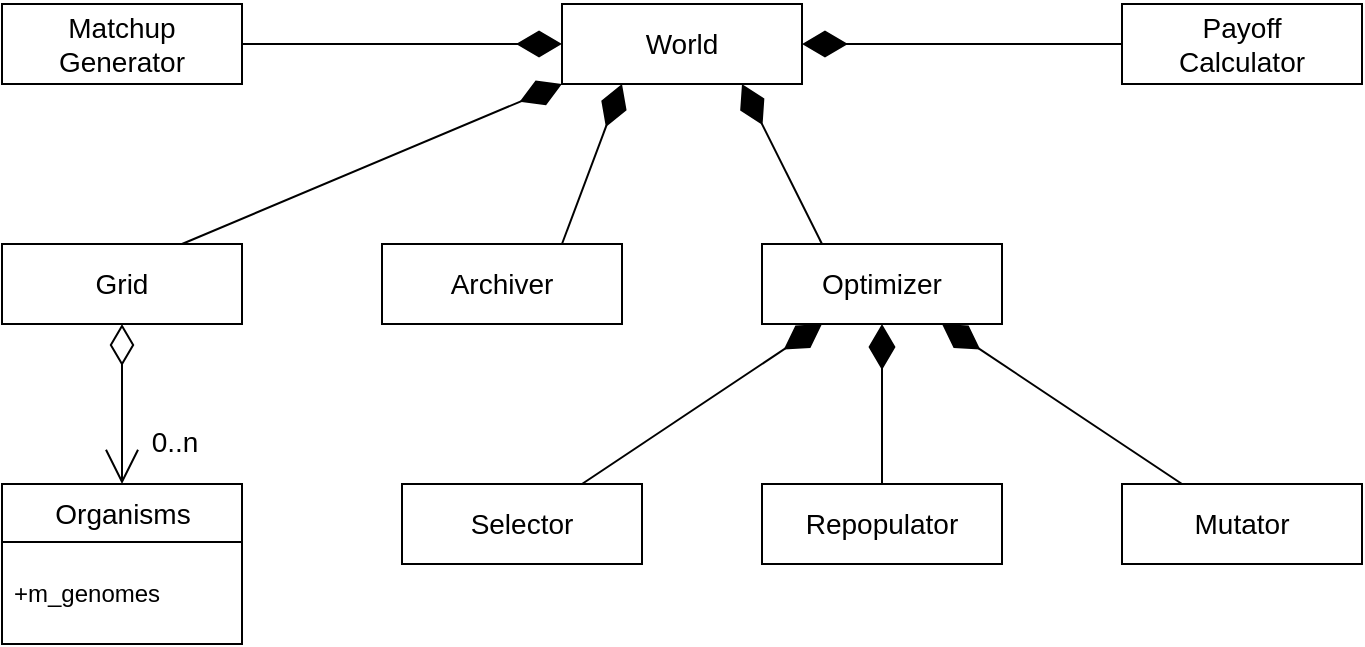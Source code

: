 <mxfile version="15.4.0" type="device"><diagram id="IU0uBpc41Cb7bvDg9Ol0" name="Page-1"><mxGraphModel dx="1102" dy="645" grid="1" gridSize="10" guides="1" tooltips="1" connect="1" arrows="1" fold="1" page="1" pageScale="1" pageWidth="850" pageHeight="1100" math="0" shadow="0"><root><mxCell id="0"/><mxCell id="1" parent="0"/><mxCell id="aMKJ-gSip-4BaqPSE5b_-1" value="&lt;font style=&quot;font-size: 14px&quot;&gt;&lt;span&gt;World&lt;/span&gt;&lt;/font&gt;" style="rounded=0;whiteSpace=wrap;html=1;fontStyle=0" vertex="1" parent="1"><mxGeometry x="360" y="40" width="120" height="40" as="geometry"/></mxCell><mxCell id="aMKJ-gSip-4BaqPSE5b_-3" style="edgeStyle=orthogonalEdgeStyle;rounded=0;orthogonalLoop=1;jettySize=auto;html=1;exitX=1;exitY=0.5;exitDx=0;exitDy=0;entryX=0;entryY=0.5;entryDx=0;entryDy=0;endArrow=diamondThin;endFill=1;endSize=20;startSize=10;strokeWidth=1;" edge="1" parent="1" source="aMKJ-gSip-4BaqPSE5b_-2" target="aMKJ-gSip-4BaqPSE5b_-1"><mxGeometry relative="1" as="geometry"/></mxCell><mxCell id="aMKJ-gSip-4BaqPSE5b_-2" value="&lt;font style=&quot;font-size: 14px&quot;&gt;&lt;span&gt;Matchup&lt;br&gt;Generator&lt;br&gt;&lt;/span&gt;&lt;/font&gt;" style="rounded=0;whiteSpace=wrap;html=1;fontStyle=0" vertex="1" parent="1"><mxGeometry x="80" y="40" width="120" height="40" as="geometry"/></mxCell><mxCell id="aMKJ-gSip-4BaqPSE5b_-5" style="edgeStyle=orthogonalEdgeStyle;rounded=0;orthogonalLoop=1;jettySize=auto;html=1;exitX=0;exitY=0.5;exitDx=0;exitDy=0;entryX=1;entryY=0.5;entryDx=0;entryDy=0;endArrow=diamondThin;endFill=1;startSize=10;endSize=20;strokeWidth=1;" edge="1" parent="1" source="aMKJ-gSip-4BaqPSE5b_-4" target="aMKJ-gSip-4BaqPSE5b_-1"><mxGeometry relative="1" as="geometry"/></mxCell><mxCell id="aMKJ-gSip-4BaqPSE5b_-4" value="&lt;font style=&quot;font-size: 14px&quot;&gt;&lt;span&gt;Payoff&lt;br&gt;Calculator&lt;br&gt;&lt;/span&gt;&lt;/font&gt;" style="rounded=0;whiteSpace=wrap;html=1;fontStyle=0" vertex="1" parent="1"><mxGeometry x="640" y="40" width="120" height="40" as="geometry"/></mxCell><mxCell id="aMKJ-gSip-4BaqPSE5b_-38" style="edgeStyle=none;rounded=0;orthogonalLoop=1;jettySize=auto;html=1;exitX=0.75;exitY=0;exitDx=0;exitDy=0;entryX=0;entryY=1;entryDx=0;entryDy=0;fontSize=14;endArrow=diamondThin;endFill=1;startSize=10;endSize=20;strokeWidth=1;" edge="1" parent="1" source="aMKJ-gSip-4BaqPSE5b_-6" target="aMKJ-gSip-4BaqPSE5b_-1"><mxGeometry relative="1" as="geometry"/></mxCell><mxCell id="aMKJ-gSip-4BaqPSE5b_-39" style="edgeStyle=none;rounded=0;orthogonalLoop=1;jettySize=auto;html=1;exitX=0.5;exitY=1;exitDx=0;exitDy=0;entryX=0.5;entryY=0;entryDx=0;entryDy=0;fontSize=14;endArrow=open;endFill=0;startSize=18;endSize=15;strokeWidth=1;startArrow=diamondThin;startFill=0;targetPerimeterSpacing=15;sourcePerimeterSpacing=15;" edge="1" parent="1" source="aMKJ-gSip-4BaqPSE5b_-6" target="aMKJ-gSip-4BaqPSE5b_-20"><mxGeometry relative="1" as="geometry"/></mxCell><mxCell id="aMKJ-gSip-4BaqPSE5b_-40" value="0..n" style="edgeLabel;html=1;align=center;verticalAlign=middle;resizable=0;points=[];fontSize=14;" vertex="1" connectable="0" parent="aMKJ-gSip-4BaqPSE5b_-39"><mxGeometry x="0.475" y="-1" relative="1" as="geometry"><mxPoint x="27" as="offset"/></mxGeometry></mxCell><mxCell id="aMKJ-gSip-4BaqPSE5b_-6" value="&lt;font style=&quot;font-size: 14px&quot;&gt;&lt;span&gt;Grid&lt;br&gt;&lt;/span&gt;&lt;/font&gt;" style="rounded=0;whiteSpace=wrap;html=1;fontStyle=0" vertex="1" parent="1"><mxGeometry x="80" y="160" width="120" height="40" as="geometry"/></mxCell><mxCell id="aMKJ-gSip-4BaqPSE5b_-37" style="edgeStyle=none;rounded=0;orthogonalLoop=1;jettySize=auto;html=1;exitX=0.75;exitY=0;exitDx=0;exitDy=0;entryX=0.25;entryY=1;entryDx=0;entryDy=0;fontSize=14;endArrow=diamondThin;endFill=1;startSize=10;endSize=20;strokeWidth=1;" edge="1" parent="1" source="aMKJ-gSip-4BaqPSE5b_-8" target="aMKJ-gSip-4BaqPSE5b_-1"><mxGeometry relative="1" as="geometry"/></mxCell><mxCell id="aMKJ-gSip-4BaqPSE5b_-8" value="&lt;font style=&quot;font-size: 14px&quot;&gt;&lt;span&gt;Archiver&lt;br&gt;&lt;/span&gt;&lt;/font&gt;" style="rounded=0;whiteSpace=wrap;html=1;fontStyle=0" vertex="1" parent="1"><mxGeometry x="270" y="160" width="120" height="40" as="geometry"/></mxCell><mxCell id="aMKJ-gSip-4BaqPSE5b_-36" style="edgeStyle=none;rounded=0;orthogonalLoop=1;jettySize=auto;html=1;exitX=0.25;exitY=0;exitDx=0;exitDy=0;entryX=0.75;entryY=1;entryDx=0;entryDy=0;fontSize=14;endArrow=diamondThin;endFill=1;startSize=10;endSize=20;strokeWidth=1;" edge="1" parent="1" source="aMKJ-gSip-4BaqPSE5b_-10" target="aMKJ-gSip-4BaqPSE5b_-1"><mxGeometry relative="1" as="geometry"/></mxCell><mxCell id="aMKJ-gSip-4BaqPSE5b_-10" value="&lt;font style=&quot;font-size: 14px&quot;&gt;&lt;span&gt;Optimizer&lt;br&gt;&lt;/span&gt;&lt;/font&gt;" style="rounded=0;whiteSpace=wrap;html=1;fontStyle=0" vertex="1" parent="1"><mxGeometry x="460" y="160" width="120" height="40" as="geometry"/></mxCell><mxCell id="aMKJ-gSip-4BaqPSE5b_-20" value="&lt;span style=&quot;font-weight: normal; font-size: 14px;&quot;&gt;Organisms&lt;/span&gt;" style="swimlane;fontStyle=1;align=center;verticalAlign=middle;childLayout=stackLayout;horizontal=1;startSize=29;horizontalStack=0;resizeParent=1;resizeParentMax=0;resizeLast=0;collapsible=0;marginBottom=0;html=1;fontSize=14;" vertex="1" parent="1"><mxGeometry x="80" y="280" width="120" height="80" as="geometry"/></mxCell><mxCell id="aMKJ-gSip-4BaqPSE5b_-21" value="+m_genomes" style="text;html=1;strokeColor=none;fillColor=none;align=left;verticalAlign=middle;spacingLeft=4;spacingRight=4;overflow=hidden;rotatable=0;points=[[0,0.5],[1,0.5]];portConstraint=eastwest;" vertex="1" parent="aMKJ-gSip-4BaqPSE5b_-20"><mxGeometry y="29" width="120" height="51" as="geometry"/></mxCell><mxCell id="aMKJ-gSip-4BaqPSE5b_-34" style="edgeStyle=none;rounded=0;orthogonalLoop=1;jettySize=auto;html=1;exitX=0.75;exitY=0;exitDx=0;exitDy=0;entryX=0.25;entryY=1;entryDx=0;entryDy=0;fontSize=14;endArrow=diamondThin;endFill=1;startSize=10;endSize=20;strokeWidth=1;" edge="1" parent="1" source="aMKJ-gSip-4BaqPSE5b_-24" target="aMKJ-gSip-4BaqPSE5b_-10"><mxGeometry relative="1" as="geometry"/></mxCell><mxCell id="aMKJ-gSip-4BaqPSE5b_-24" value="&lt;font style=&quot;font-size: 14px&quot;&gt;&lt;span&gt;Selector&lt;br&gt;&lt;/span&gt;&lt;/font&gt;" style="rounded=0;whiteSpace=wrap;html=1;fontStyle=0" vertex="1" parent="1"><mxGeometry x="280" y="280" width="120" height="40" as="geometry"/></mxCell><mxCell id="aMKJ-gSip-4BaqPSE5b_-32" style="edgeStyle=none;rounded=0;orthogonalLoop=1;jettySize=auto;html=1;exitX=0.5;exitY=0;exitDx=0;exitDy=0;entryX=0.5;entryY=1;entryDx=0;entryDy=0;fontSize=14;endArrow=diamondThin;endFill=1;startSize=10;endSize=20;strokeWidth=1;" edge="1" parent="1" source="aMKJ-gSip-4BaqPSE5b_-25" target="aMKJ-gSip-4BaqPSE5b_-10"><mxGeometry relative="1" as="geometry"/></mxCell><mxCell id="aMKJ-gSip-4BaqPSE5b_-25" value="&lt;font style=&quot;font-size: 14px&quot;&gt;&lt;span&gt;Repopulator&lt;br&gt;&lt;/span&gt;&lt;/font&gt;" style="rounded=0;whiteSpace=wrap;html=1;fontStyle=0" vertex="1" parent="1"><mxGeometry x="460" y="280" width="120" height="40" as="geometry"/></mxCell><mxCell id="aMKJ-gSip-4BaqPSE5b_-35" style="edgeStyle=none;rounded=0;orthogonalLoop=1;jettySize=auto;html=1;exitX=0.25;exitY=0;exitDx=0;exitDy=0;entryX=0.75;entryY=1;entryDx=0;entryDy=0;fontSize=14;endArrow=diamondThin;endFill=1;startSize=10;endSize=20;strokeWidth=1;" edge="1" parent="1" source="aMKJ-gSip-4BaqPSE5b_-26" target="aMKJ-gSip-4BaqPSE5b_-10"><mxGeometry relative="1" as="geometry"/></mxCell><mxCell id="aMKJ-gSip-4BaqPSE5b_-26" value="&lt;font style=&quot;font-size: 14px&quot;&gt;&lt;span&gt;Mutator&lt;br&gt;&lt;/span&gt;&lt;/font&gt;" style="rounded=0;whiteSpace=wrap;html=1;fontStyle=0" vertex="1" parent="1"><mxGeometry x="640" y="280" width="120" height="40" as="geometry"/></mxCell></root></mxGraphModel></diagram></mxfile>